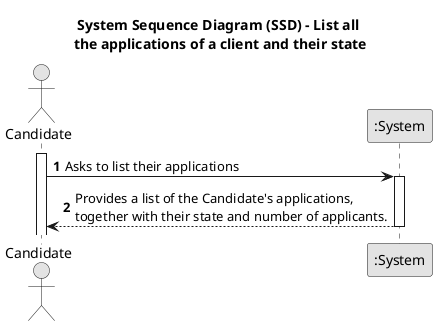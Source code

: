 @startuml
skinparam monochrome true
skinparam packageStyle rectangle
skinparam shadowing false

title System Sequence Diagram (SSD) - List all\n the applications of a client and their state

autonumber

actor "Candidate" as Manager
participant ":System" as System

activate Manager

    Manager -> System : Asks to list their applications
    activate System
        System --> Manager : Provides a list of the Candidate's applications, \ntogether with their state and number of applicants.
    deactivate System

@enduml